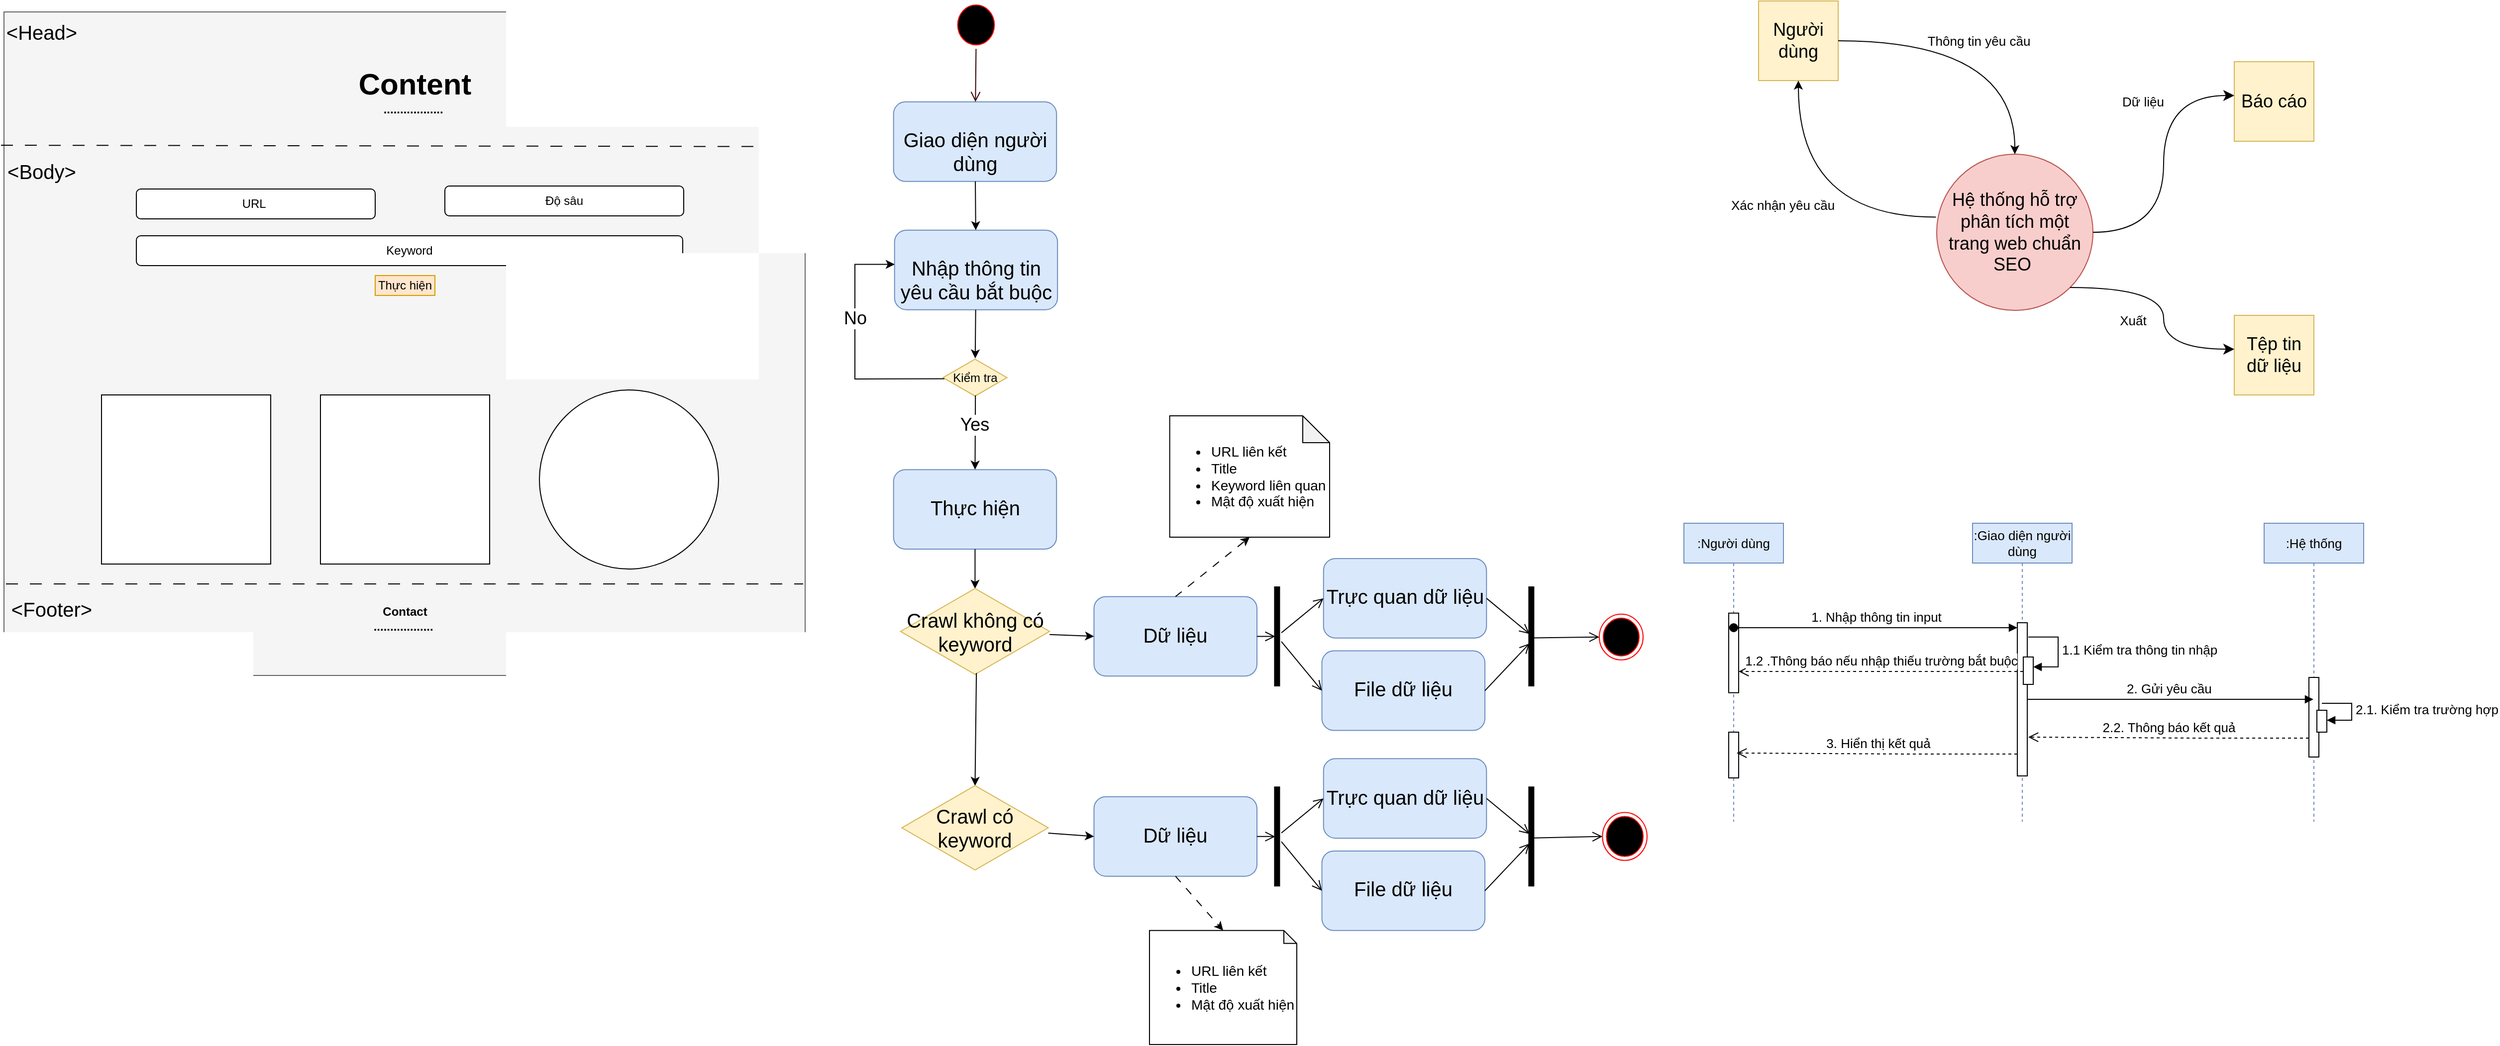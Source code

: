 <mxfile version="21.2.9" type="device">
  <diagram name="Page-1" id="2YBvvXClWsGukQMizWep">
    <mxGraphModel dx="1245" dy="646" grid="0" gridSize="10" guides="1" tooltips="1" connect="1" arrows="1" fold="1" page="1" pageScale="1" pageWidth="850" pageHeight="1100" math="0" shadow="0">
      <root>
        <mxCell id="0" />
        <mxCell id="1" parent="0" />
        <mxCell id="znd17hisrAREj-KL0GYu-1" value="" style="rounded=0;whiteSpace=wrap;html=1;labelBackgroundColor=none;fillColor=#f5f5f5;fontColor=#333333;strokeColor=#666666;" vertex="1" parent="1">
          <mxGeometry x="22" y="25" width="805" height="667" as="geometry" />
        </mxCell>
        <mxCell id="znd17hisrAREj-KL0GYu-3" value="" style="endArrow=none;html=1;rounded=0;fontSize=11;spacing=0;entryX=1.002;entryY=0.203;entryDx=0;entryDy=0;entryPerimeter=0;dashed=1;dashPattern=12 12;labelBackgroundColor=none;fontColor=default;" edge="1" parent="1" target="znd17hisrAREj-KL0GYu-1">
          <mxGeometry width="50" height="50" relative="1" as="geometry">
            <mxPoint x="19" y="159" as="sourcePoint" />
            <mxPoint x="820" y="160" as="targetPoint" />
          </mxGeometry>
        </mxCell>
        <mxCell id="znd17hisrAREj-KL0GYu-4" value="URL&amp;nbsp;" style="rounded=1;whiteSpace=wrap;html=1;labelBackgroundColor=none;" vertex="1" parent="1">
          <mxGeometry x="155" y="203" width="240" height="30" as="geometry" />
        </mxCell>
        <mxCell id="znd17hisrAREj-KL0GYu-5" value="Độ sâu" style="rounded=1;whiteSpace=wrap;html=1;labelBackgroundColor=none;" vertex="1" parent="1">
          <mxGeometry x="465" y="200" width="240" height="30" as="geometry" />
        </mxCell>
        <mxCell id="znd17hisrAREj-KL0GYu-6" value="Keyword" style="rounded=1;whiteSpace=wrap;html=1;labelBackgroundColor=none;" vertex="1" parent="1">
          <mxGeometry x="155" y="250" width="549" height="30" as="geometry" />
        </mxCell>
        <mxCell id="znd17hisrAREj-KL0GYu-7" value="&amp;lt;Head&amp;gt;" style="text;html=1;strokeColor=none;fillColor=none;align=center;verticalAlign=middle;whiteSpace=wrap;rounded=0;fontSize=20;labelBackgroundColor=none;" vertex="1" parent="1">
          <mxGeometry x="30" y="30" width="60" height="30" as="geometry" />
        </mxCell>
        <mxCell id="znd17hisrAREj-KL0GYu-8" value="&amp;lt;Body&amp;gt;" style="text;html=1;strokeColor=none;fillColor=none;align=center;verticalAlign=middle;whiteSpace=wrap;rounded=0;fontSize=20;labelBackgroundColor=none;" vertex="1" parent="1">
          <mxGeometry x="30" y="170" width="60" height="30" as="geometry" />
        </mxCell>
        <mxCell id="znd17hisrAREj-KL0GYu-9" value="" style="endArrow=none;html=1;rounded=0;fontSize=11;spacing=0;entryX=0.998;entryY=0.201;entryDx=0;entryDy=0;entryPerimeter=0;exitX=0.002;exitY=0.201;exitDx=0;exitDy=0;exitPerimeter=0;dashed=1;dashPattern=12 12;labelBackgroundColor=none;fontColor=default;" edge="1" parent="1">
          <mxGeometry width="50" height="50" relative="1" as="geometry">
            <mxPoint x="24" y="600" as="sourcePoint" />
            <mxPoint x="825" y="600" as="targetPoint" />
          </mxGeometry>
        </mxCell>
        <mxCell id="znd17hisrAREj-KL0GYu-10" value="&amp;lt;Footer&amp;gt;" style="text;html=1;strokeColor=none;fillColor=none;align=center;verticalAlign=middle;whiteSpace=wrap;rounded=0;fontSize=20;labelBackgroundColor=none;" vertex="1" parent="1">
          <mxGeometry x="40" y="610" width="60" height="30" as="geometry" />
        </mxCell>
        <mxCell id="znd17hisrAREj-KL0GYu-11" value="" style="whiteSpace=wrap;html=1;aspect=fixed;labelBackgroundColor=none;" vertex="1" parent="1">
          <mxGeometry x="120" y="410" width="170" height="170" as="geometry" />
        </mxCell>
        <mxCell id="znd17hisrAREj-KL0GYu-12" value="Thực hiện" style="rounded=0;whiteSpace=wrap;html=1;labelBackgroundColor=none;fillColor=#ffe6cc;strokeColor=#d79b00;" vertex="1" parent="1">
          <mxGeometry x="395" y="290" width="60" height="20" as="geometry" />
        </mxCell>
        <mxCell id="znd17hisrAREj-KL0GYu-13" value="" style="ellipse;whiteSpace=wrap;html=1;aspect=fixed;labelBackgroundColor=none;" vertex="1" parent="1">
          <mxGeometry x="560" y="405" width="180" height="180" as="geometry" />
        </mxCell>
        <mxCell id="znd17hisrAREj-KL0GYu-14" value="" style="whiteSpace=wrap;html=1;aspect=fixed;labelBackgroundColor=none;" vertex="1" parent="1">
          <mxGeometry x="340" y="410" width="170" height="170" as="geometry" />
        </mxCell>
        <mxCell id="znd17hisrAREj-KL0GYu-15" value="&lt;b&gt;Contact&lt;br&gt;..................&amp;nbsp;&lt;/b&gt;" style="text;html=1;strokeColor=none;fillColor=none;align=center;verticalAlign=middle;whiteSpace=wrap;rounded=0;labelBackgroundColor=none;" vertex="1" parent="1">
          <mxGeometry x="394.5" y="620" width="60" height="30" as="geometry" />
        </mxCell>
        <mxCell id="znd17hisrAREj-KL0GYu-16" value="&lt;b&gt;&lt;font style=&quot;font-size: 30px;&quot;&gt;Content&lt;/font&gt;&lt;br&gt;..................&amp;nbsp;&lt;/b&gt;" style="text;html=1;strokeColor=none;fillColor=none;align=center;verticalAlign=middle;whiteSpace=wrap;rounded=0;labelBackgroundColor=none;" vertex="1" parent="1">
          <mxGeometry x="405" y="90" width="60" height="30" as="geometry" />
        </mxCell>
        <mxCell id="znd17hisrAREj-KL0GYu-76" value="" style="group" vertex="1" connectable="0" parent="1">
          <mxGeometry x="877" y="14" width="796" height="1049" as="geometry" />
        </mxCell>
        <mxCell id="znd17hisrAREj-KL0GYu-21" value="&lt;p style=&quot;font-size: 20px;&quot;&gt;&lt;span style=&quot;background-color: initial; font-size: 20px;&quot;&gt;Giao diện người dùng&lt;/span&gt;&lt;/p&gt;" style="rounded=1;whiteSpace=wrap;html=1;verticalAlign=top;align=center;fontSize=20;fillColor=#dae8fc;strokeColor=#6c8ebf;" vertex="1" parent="znd17hisrAREj-KL0GYu-76">
          <mxGeometry x="38.839" y="101.435" width="163.765" height="79.945" as="geometry" />
        </mxCell>
        <mxCell id="znd17hisrAREj-KL0GYu-25" value="&lt;p style=&quot;font-size: 20px;&quot;&gt;&lt;span style=&quot;background-color: initial; font-size: 20px;&quot;&gt;Nhập thông tin yêu cầu bắt buộc&lt;/span&gt;&lt;/p&gt;" style="rounded=1;whiteSpace=wrap;html=1;verticalAlign=top;align=center;fontSize=20;fillColor=#dae8fc;strokeColor=#6c8ebf;" vertex="1" parent="znd17hisrAREj-KL0GYu-76">
          <mxGeometry x="39.84" y="230.378" width="163.765" height="79.945" as="geometry" />
        </mxCell>
        <mxCell id="znd17hisrAREj-KL0GYu-26" value="" style="rounded=0;orthogonalLoop=1;jettySize=auto;html=1;fillColor=#f8cecc;strokeColor=#000000;" edge="1" parent="znd17hisrAREj-KL0GYu-76" source="znd17hisrAREj-KL0GYu-21" target="znd17hisrAREj-KL0GYu-25">
          <mxGeometry relative="1" as="geometry" />
        </mxCell>
        <mxCell id="znd17hisrAREj-KL0GYu-27" value="&lt;p style=&quot;font-size: 20px;&quot;&gt;&lt;span style=&quot;background-color: initial; font-size: 20px;&quot;&gt;Thực hiện&lt;/span&gt;&lt;/p&gt;" style="rounded=1;whiteSpace=wrap;html=1;verticalAlign=top;align=center;fontSize=20;fillColor=#dae8fc;strokeColor=#6c8ebf;" vertex="1" parent="znd17hisrAREj-KL0GYu-76">
          <mxGeometry x="38.839" y="471.072" width="163.765" height="79.945" as="geometry" />
        </mxCell>
        <mxCell id="znd17hisrAREj-KL0GYu-31" value="" style="rounded=0;orthogonalLoop=1;jettySize=auto;html=1;exitX=0.5;exitY=1;exitDx=0;exitDy=0;entryX=0.5;entryY=0.022;entryDx=0;entryDy=0;entryPerimeter=0;" edge="1" parent="znd17hisrAREj-KL0GYu-76" source="znd17hisrAREj-KL0GYu-27" target="znd17hisrAREj-KL0GYu-38">
          <mxGeometry relative="1" as="geometry">
            <mxPoint x="115.716" y="640.417" as="sourcePoint" />
            <mxPoint x="121.913" y="592.992" as="targetPoint" />
          </mxGeometry>
        </mxCell>
        <mxCell id="znd17hisrAREj-KL0GYu-32" value="" style="ellipse;html=1;shape=startState;fillColor=#000000;strokeColor=#ff0000;" vertex="1" parent="znd17hisrAREj-KL0GYu-76">
          <mxGeometry x="99.3" width="44.845" height="48.139" as="geometry" />
        </mxCell>
        <mxCell id="znd17hisrAREj-KL0GYu-33" value="" style="html=1;verticalAlign=bottom;endArrow=open;endSize=8;strokeColor=#330000;rounded=0;exitX=0.5;exitY=1;exitDx=0;exitDy=0;" edge="1" source="znd17hisrAREj-KL0GYu-32" parent="znd17hisrAREj-KL0GYu-76" target="znd17hisrAREj-KL0GYu-21">
          <mxGeometry relative="1" as="geometry">
            <mxPoint x="345.948" y="324.077" as="targetPoint" />
            <mxPoint x="158.559" as="sourcePoint" />
          </mxGeometry>
        </mxCell>
        <mxCell id="znd17hisrAREj-KL0GYu-34" value="Kiểm tra" style="html=1;whiteSpace=wrap;aspect=fixed;shape=isoRectangle;fillColor=#fff2cc;strokeColor=#d6b656;" vertex="1" parent="znd17hisrAREj-KL0GYu-76">
          <mxGeometry x="88.613" y="359.321" width="64.213" height="38.527" as="geometry" />
        </mxCell>
        <mxCell id="znd17hisrAREj-KL0GYu-36" value="Yes" style="rounded=0;orthogonalLoop=1;jettySize=auto;html=1;entryX=0.5;entryY=0;entryDx=0;entryDy=0;fontSize=18;exitX=0.506;exitY=0.965;exitDx=0;exitDy=0;exitPerimeter=0;" edge="1" parent="znd17hisrAREj-KL0GYu-76" source="znd17hisrAREj-KL0GYu-34" target="znd17hisrAREj-KL0GYu-27">
          <mxGeometry x="-0.208" y="-1" relative="1" as="geometry">
            <mxPoint x="121.722" y="404.881" as="sourcePoint" />
            <mxPoint x="129.73" y="367.917" as="targetPoint" />
            <mxPoint as="offset" />
          </mxGeometry>
        </mxCell>
        <mxCell id="znd17hisrAREj-KL0GYu-35" value="" style="rounded=0;orthogonalLoop=1;jettySize=auto;html=1;" edge="1" parent="znd17hisrAREj-KL0GYu-76" source="znd17hisrAREj-KL0GYu-25" target="znd17hisrAREj-KL0GYu-34">
          <mxGeometry relative="1" as="geometry" />
        </mxCell>
        <mxCell id="znd17hisrAREj-KL0GYu-37" value="No" style="rounded=0;orthogonalLoop=1;jettySize=auto;html=1;entryX=0.001;entryY=0.43;entryDx=0;entryDy=0;entryPerimeter=0;exitX=0.021;exitY=0.53;exitDx=0;exitDy=0;exitPerimeter=0;fontSize=18;" edge="1" parent="znd17hisrAREj-KL0GYu-76" source="znd17hisrAREj-KL0GYu-34" target="znd17hisrAREj-KL0GYu-25">
          <mxGeometry x="0.228" relative="1" as="geometry">
            <mxPoint x="129.73" y="318.919" as="sourcePoint" />
            <mxPoint x="129.73" y="404.021" as="targetPoint" />
            <Array as="points">
              <mxPoint y="380" />
              <mxPoint y="264.763" />
            </Array>
            <mxPoint as="offset" />
          </mxGeometry>
        </mxCell>
        <mxCell id="znd17hisrAREj-KL0GYu-38" value="&lt;font style=&quot;font-size: 20px;&quot;&gt;Crawl không có keyword&lt;/font&gt;" style="html=1;whiteSpace=wrap;aspect=fixed;shape=isoRectangle;fontSize=20;fillColor=#fff2cc;strokeColor=#d6b656;" vertex="1" parent="znd17hisrAREj-KL0GYu-76">
          <mxGeometry x="45.85" y="588.83" width="149.74" height="89.84" as="geometry" />
        </mxCell>
        <mxCell id="znd17hisrAREj-KL0GYu-41" value="&lt;p style=&quot;font-size: 20px;&quot;&gt;&lt;span style=&quot;background-color: initial; font-size: 20px;&quot;&gt;Dữ liệu&lt;/span&gt;&lt;/p&gt;" style="rounded=1;whiteSpace=wrap;html=1;verticalAlign=top;align=center;fontSize=20;fillColor=#dae8fc;strokeColor=#6c8ebf;" vertex="1" parent="znd17hisrAREj-KL0GYu-76">
          <mxGeometry x="240.241" y="598.725" width="163.765" height="79.945" as="geometry" />
        </mxCell>
        <mxCell id="znd17hisrAREj-KL0GYu-40" value="" style="rounded=0;orthogonalLoop=1;jettySize=auto;html=1;entryX=0;entryY=0.5;entryDx=0;entryDy=0;" edge="1" parent="znd17hisrAREj-KL0GYu-76" source="znd17hisrAREj-KL0GYu-38" target="znd17hisrAREj-KL0GYu-41">
          <mxGeometry relative="1" as="geometry">
            <mxPoint x="305.911" y="638.698" as="targetPoint" />
          </mxGeometry>
        </mxCell>
        <mxCell id="znd17hisrAREj-KL0GYu-42" value="&lt;p style=&quot;font-size: 20px;&quot;&gt;&lt;span style=&quot;background-color: initial; font-size: 20px;&quot;&gt;File dữ liệu&lt;/span&gt;&lt;/p&gt;" style="rounded=1;whiteSpace=wrap;html=1;verticalAlign=top;align=center;fontSize=20;fillColor=#dae8fc;strokeColor=#6c8ebf;" vertex="1" parent="znd17hisrAREj-KL0GYu-76">
          <mxGeometry x="469.272" y="653.311" width="163.765" height="79.945" as="geometry" />
        </mxCell>
        <mxCell id="znd17hisrAREj-KL0GYu-44" value="" style="shape=line;html=1;strokeWidth=6;strokeColor=#000000;rotation=-90;" vertex="1" parent="znd17hisrAREj-KL0GYu-76">
          <mxGeometry x="373.976" y="634.4" width="100.501" height="8.596" as="geometry" />
        </mxCell>
        <mxCell id="znd17hisrAREj-KL0GYu-45" value="" style="html=1;verticalAlign=bottom;endArrow=open;endSize=8;strokeColor=#000000;rounded=0;entryX=0;entryY=0.5;entryDx=0;entryDy=0;" edge="1" source="znd17hisrAREj-KL0GYu-44" parent="znd17hisrAREj-KL0GYu-76" target="znd17hisrAREj-KL0GYu-42">
          <mxGeometry relative="1" as="geometry">
            <mxPoint x="349.952" y="515.772" as="targetPoint" />
          </mxGeometry>
        </mxCell>
        <mxCell id="znd17hisrAREj-KL0GYu-48" value="" style="html=1;verticalAlign=bottom;endArrow=open;endSize=8;strokeColor=#000000;rounded=0;entryX=0.499;entryY=0.285;entryDx=0;entryDy=0;entryPerimeter=0;exitX=1;exitY=0.5;exitDx=0;exitDy=0;" edge="1" parent="znd17hisrAREj-KL0GYu-76" source="znd17hisrAREj-KL0GYu-41" target="znd17hisrAREj-KL0GYu-44">
          <mxGeometry relative="1" as="geometry">
            <mxPoint x="486.889" y="685.117" as="targetPoint" />
            <mxPoint x="436.439" y="649.873" as="sourcePoint" />
          </mxGeometry>
        </mxCell>
        <mxCell id="znd17hisrAREj-KL0GYu-50" value="&lt;p style=&quot;font-size: 20px;&quot;&gt;&lt;span style=&quot;background-color: initial; font-size: 20px;&quot;&gt;Trực quan dữ liệu&lt;/span&gt;&lt;/p&gt;" style="rounded=1;whiteSpace=wrap;html=1;verticalAlign=top;align=center;fontSize=20;fillColor=#dae8fc;strokeColor=#6c8ebf;" vertex="1" parent="znd17hisrAREj-KL0GYu-76">
          <mxGeometry x="470.873" y="560.472" width="163.765" height="79.945" as="geometry" />
        </mxCell>
        <mxCell id="znd17hisrAREj-KL0GYu-51" value="" style="html=1;verticalAlign=bottom;endArrow=open;endSize=8;strokeColor=#000000;rounded=0;entryX=0;entryY=0.5;entryDx=0;entryDy=0;" edge="1" parent="znd17hisrAREj-KL0GYu-76" source="znd17hisrAREj-KL0GYu-44" target="znd17hisrAREj-KL0GYu-50">
          <mxGeometry relative="1" as="geometry">
            <mxPoint x="477.28" y="702.31" as="targetPoint" />
            <mxPoint x="436.439" y="652.452" as="sourcePoint" />
          </mxGeometry>
        </mxCell>
        <mxCell id="znd17hisrAREj-KL0GYu-52" value="" style="shape=line;html=1;strokeWidth=6;strokeColor=#000000;rotation=-90;fillColor=#fff2cc;" vertex="1" parent="znd17hisrAREj-KL0GYu-76">
          <mxGeometry x="629.433" y="634.4" width="100.501" height="8.596" as="geometry" />
        </mxCell>
        <mxCell id="znd17hisrAREj-KL0GYu-53" value="" style="html=1;verticalAlign=bottom;endArrow=open;endSize=8;strokeColor=#000000;rounded=0;entryX=0.525;entryY=0.289;entryDx=0;entryDy=0;entryPerimeter=0;exitX=1;exitY=0.5;exitDx=0;exitDy=0;fillColor=#fff2cc;" edge="1" parent="znd17hisrAREj-KL0GYu-76" source="znd17hisrAREj-KL0GYu-50" target="znd17hisrAREj-KL0GYu-52">
          <mxGeometry relative="1" as="geometry">
            <mxPoint x="478.881" y="609.471" as="targetPoint" />
            <mxPoint x="436.439" y="643.855" as="sourcePoint" />
          </mxGeometry>
        </mxCell>
        <mxCell id="znd17hisrAREj-KL0GYu-54" value="" style="html=1;verticalAlign=bottom;endArrow=open;endSize=8;strokeColor=#000000;rounded=0;entryX=0.429;entryY=0.289;entryDx=0;entryDy=0;entryPerimeter=0;exitX=1;exitY=0.5;exitDx=0;exitDy=0;fillColor=#fff2cc;" edge="1" parent="znd17hisrAREj-KL0GYu-76" source="znd17hisrAREj-KL0GYu-42" target="znd17hisrAREj-KL0GYu-52">
          <mxGeometry relative="1" as="geometry">
            <mxPoint x="486.889" y="618.067" as="targetPoint" />
            <mxPoint x="444.447" y="652.452" as="sourcePoint" />
          </mxGeometry>
        </mxCell>
        <mxCell id="znd17hisrAREj-KL0GYu-55" value="" style="ellipse;html=1;shape=endState;fillColor=#000000;strokeColor=#ff0000;" vertex="1" parent="znd17hisrAREj-KL0GYu-76">
          <mxGeometry x="747.952" y="616.348" width="44.044" height="45.99" as="geometry" />
        </mxCell>
        <mxCell id="znd17hisrAREj-KL0GYu-56" value="" style="html=1;verticalAlign=bottom;endArrow=open;endSize=8;strokeColor=#000000;rounded=0;entryX=0;entryY=0.5;entryDx=0;entryDy=0;exitX=0.502;exitY=0.773;exitDx=0;exitDy=0;exitPerimeter=0;fillColor=#fff2cc;" edge="1" parent="znd17hisrAREj-KL0GYu-76" target="znd17hisrAREj-KL0GYu-55">
          <mxGeometry relative="1" as="geometry">
            <mxPoint x="686.29" y="646.434" as="targetPoint" />
            <mxPoint x="681.869" y="640.201" as="sourcePoint" />
          </mxGeometry>
        </mxCell>
        <mxCell id="znd17hisrAREj-KL0GYu-57" value="" style="rounded=0;orthogonalLoop=1;jettySize=auto;html=1;entryX=0.5;entryY=0.022;entryDx=0;entryDy=0;entryPerimeter=0;exitX=0.509;exitY=0.966;exitDx=0;exitDy=0;exitPerimeter=0;" edge="1" parent="znd17hisrAREj-KL0GYu-76" target="znd17hisrAREj-KL0GYu-59" source="znd17hisrAREj-KL0GYu-38">
          <mxGeometry relative="1" as="geometry">
            <mxPoint x="121.722" y="691.135" as="sourcePoint" />
            <mxPoint x="121.913" y="794.143" as="targetPoint" />
          </mxGeometry>
        </mxCell>
        <mxCell id="znd17hisrAREj-KL0GYu-59" value="&lt;font style=&quot;font-size: 20px;&quot;&gt;Crawl có keyword&lt;/font&gt;" style="html=1;whiteSpace=wrap;aspect=fixed;shape=isoRectangle;fontSize=20;fillColor=#fff2cc;strokeColor=#d6b656;" vertex="1" parent="znd17hisrAREj-KL0GYu-76">
          <mxGeometry x="47.17" y="787.003" width="147.109" height="88.261" as="geometry" />
        </mxCell>
        <mxCell id="znd17hisrAREj-KL0GYu-60" value="&lt;p style=&quot;font-size: 20px;&quot;&gt;&lt;span style=&quot;background-color: initial; font-size: 20px;&quot;&gt;Dữ liệu&lt;/span&gt;&lt;/p&gt;" style="rounded=1;whiteSpace=wrap;html=1;verticalAlign=top;align=center;fontSize=20;fillColor=#dae8fc;strokeColor=#6c8ebf;" vertex="1" parent="znd17hisrAREj-KL0GYu-76">
          <mxGeometry x="240.241" y="799.877" width="163.765" height="79.945" as="geometry" />
        </mxCell>
        <mxCell id="znd17hisrAREj-KL0GYu-58" value="" style="rounded=0;orthogonalLoop=1;jettySize=auto;html=1;entryX=0;entryY=0.5;entryDx=0;entryDy=0;" edge="1" parent="znd17hisrAREj-KL0GYu-76" source="znd17hisrAREj-KL0GYu-59" target="znd17hisrAREj-KL0GYu-60">
          <mxGeometry relative="1" as="geometry">
            <mxPoint x="305.911" y="839.849" as="targetPoint" />
          </mxGeometry>
        </mxCell>
        <mxCell id="znd17hisrAREj-KL0GYu-61" value="&lt;p style=&quot;font-size: 20px;&quot;&gt;&lt;span style=&quot;background-color: initial; font-size: 20px;&quot;&gt;File dữ liệu&lt;/span&gt;&lt;/p&gt;" style="rounded=1;whiteSpace=wrap;html=1;verticalAlign=top;align=center;fontSize=20;fillColor=#dae8fc;strokeColor=#6c8ebf;" vertex="1" parent="znd17hisrAREj-KL0GYu-76">
          <mxGeometry x="469.272" y="854.462" width="163.765" height="79.945" as="geometry" />
        </mxCell>
        <mxCell id="znd17hisrAREj-KL0GYu-62" value="" style="shape=line;html=1;strokeWidth=6;strokeColor=#000000;rotation=-90;" vertex="1" parent="znd17hisrAREj-KL0GYu-76">
          <mxGeometry x="373.976" y="835.551" width="100.501" height="8.596" as="geometry" />
        </mxCell>
        <mxCell id="znd17hisrAREj-KL0GYu-63" value="" style="html=1;verticalAlign=bottom;endArrow=open;endSize=8;strokeColor=#000000;rounded=0;entryX=0;entryY=0.5;entryDx=0;entryDy=0;" edge="1" parent="znd17hisrAREj-KL0GYu-76" source="znd17hisrAREj-KL0GYu-62" target="znd17hisrAREj-KL0GYu-61">
          <mxGeometry relative="1" as="geometry">
            <mxPoint x="349.952" y="716.923" as="targetPoint" />
          </mxGeometry>
        </mxCell>
        <mxCell id="znd17hisrAREj-KL0GYu-64" value="" style="html=1;verticalAlign=bottom;endArrow=open;endSize=8;strokeColor=#000000;rounded=0;entryX=0.499;entryY=0.285;entryDx=0;entryDy=0;entryPerimeter=0;exitX=1;exitY=0.5;exitDx=0;exitDy=0;" edge="1" parent="znd17hisrAREj-KL0GYu-76" source="znd17hisrAREj-KL0GYu-60" target="znd17hisrAREj-KL0GYu-62">
          <mxGeometry relative="1" as="geometry">
            <mxPoint x="486.889" y="886.268" as="targetPoint" />
            <mxPoint x="436.439" y="851.024" as="sourcePoint" />
          </mxGeometry>
        </mxCell>
        <mxCell id="znd17hisrAREj-KL0GYu-65" value="&lt;p style=&quot;font-size: 20px;&quot;&gt;&lt;span style=&quot;background-color: initial; font-size: 20px;&quot;&gt;Trực quan dữ liệu&lt;/span&gt;&lt;/p&gt;" style="rounded=1;whiteSpace=wrap;html=1;verticalAlign=top;align=center;fontSize=20;fillColor=#dae8fc;strokeColor=#6c8ebf;" vertex="1" parent="znd17hisrAREj-KL0GYu-76">
          <mxGeometry x="470.873" y="761.623" width="163.765" height="79.945" as="geometry" />
        </mxCell>
        <mxCell id="znd17hisrAREj-KL0GYu-66" value="" style="html=1;verticalAlign=bottom;endArrow=open;endSize=8;strokeColor=#000000;rounded=0;entryX=0;entryY=0.5;entryDx=0;entryDy=0;" edge="1" parent="znd17hisrAREj-KL0GYu-76" source="znd17hisrAREj-KL0GYu-62" target="znd17hisrAREj-KL0GYu-65">
          <mxGeometry relative="1" as="geometry">
            <mxPoint x="477.28" y="903.461" as="targetPoint" />
            <mxPoint x="436.439" y="853.603" as="sourcePoint" />
          </mxGeometry>
        </mxCell>
        <mxCell id="znd17hisrAREj-KL0GYu-67" value="" style="shape=line;html=1;strokeWidth=6;strokeColor=#000000;rotation=-90;fillColor=#fff2cc;" vertex="1" parent="znd17hisrAREj-KL0GYu-76">
          <mxGeometry x="629.433" y="835.551" width="100.501" height="8.596" as="geometry" />
        </mxCell>
        <mxCell id="znd17hisrAREj-KL0GYu-68" value="" style="html=1;verticalAlign=bottom;endArrow=open;endSize=8;strokeColor=#000000;rounded=0;entryX=0.525;entryY=0.289;entryDx=0;entryDy=0;entryPerimeter=0;exitX=1;exitY=0.5;exitDx=0;exitDy=0;fillColor=#fff2cc;" edge="1" parent="znd17hisrAREj-KL0GYu-76" source="znd17hisrAREj-KL0GYu-65" target="znd17hisrAREj-KL0GYu-67">
          <mxGeometry relative="1" as="geometry">
            <mxPoint x="478.881" y="810.622" as="targetPoint" />
            <mxPoint x="436.439" y="845.007" as="sourcePoint" />
          </mxGeometry>
        </mxCell>
        <mxCell id="znd17hisrAREj-KL0GYu-69" value="" style="html=1;verticalAlign=bottom;endArrow=open;endSize=8;strokeColor=#000000;rounded=0;entryX=0.429;entryY=0.289;entryDx=0;entryDy=0;entryPerimeter=0;exitX=1;exitY=0.5;exitDx=0;exitDy=0;fillColor=#fff2cc;" edge="1" parent="znd17hisrAREj-KL0GYu-76" source="znd17hisrAREj-KL0GYu-61" target="znd17hisrAREj-KL0GYu-67">
          <mxGeometry relative="1" as="geometry">
            <mxPoint x="486.889" y="819.218" as="targetPoint" />
            <mxPoint x="444.447" y="853.603" as="sourcePoint" />
          </mxGeometry>
        </mxCell>
        <mxCell id="znd17hisrAREj-KL0GYu-70" value="" style="ellipse;html=1;shape=endState;fillColor=#000000;strokeColor=#ff0000;" vertex="1" parent="znd17hisrAREj-KL0GYu-76">
          <mxGeometry x="751.155" y="815.78" width="44.845" height="48.139" as="geometry" />
        </mxCell>
        <mxCell id="znd17hisrAREj-KL0GYu-71" value="" style="html=1;verticalAlign=bottom;endArrow=open;endSize=8;strokeColor=#000000;rounded=0;entryX=0;entryY=0.5;entryDx=0;entryDy=0;exitX=0.502;exitY=0.773;exitDx=0;exitDy=0;exitPerimeter=0;fillColor=#fff2cc;" edge="1" parent="znd17hisrAREj-KL0GYu-76" target="znd17hisrAREj-KL0GYu-70">
          <mxGeometry relative="1" as="geometry">
            <mxPoint x="686.29" y="847.585" as="targetPoint" />
            <mxPoint x="681.869" y="841.352" as="sourcePoint" />
          </mxGeometry>
        </mxCell>
        <mxCell id="znd17hisrAREj-KL0GYu-72" value="&lt;ul style=&quot;font-size: 14px;&quot;&gt;&lt;li style=&quot;font-size: 14px;&quot;&gt;URL liên kết&lt;/li&gt;&lt;li style=&quot;font-size: 14px;&quot;&gt;Title&lt;/li&gt;&lt;li style=&quot;font-size: 14px;&quot;&gt;Keyword liên quan&lt;/li&gt;&lt;li style=&quot;font-size: 14px;&quot;&gt;Mật độ xuất hiện&lt;/li&gt;&lt;/ul&gt;" style="shape=note;whiteSpace=wrap;html=1;backgroundOutline=1;darkOpacity=0.05;align=left;size=27;fontSize=14;" vertex="1" parent="znd17hisrAREj-KL0GYu-76">
          <mxGeometry x="316.32" y="417" width="160.68" height="121.98" as="geometry" />
        </mxCell>
        <mxCell id="znd17hisrAREj-KL0GYu-73" value="" style="endArrow=classic;html=1;rounded=0;exitX=0.5;exitY=0;exitDx=0;exitDy=0;dashed=1;dashPattern=8 8;endFill=1;entryX=0.5;entryY=1;entryDx=0;entryDy=0;entryPerimeter=0;" edge="1" parent="znd17hisrAREj-KL0GYu-76" source="znd17hisrAREj-KL0GYu-41" target="znd17hisrAREj-KL0GYu-72">
          <mxGeometry width="50" height="50" relative="1" as="geometry">
            <mxPoint x="558.962" y="636.119" as="sourcePoint" />
            <mxPoint x="299.501" y="567.349" as="targetPoint" />
          </mxGeometry>
        </mxCell>
        <mxCell id="znd17hisrAREj-KL0GYu-74" value="&lt;ul&gt;&lt;li&gt;&lt;span style=&quot;background-color: initial;&quot;&gt;URL liên kết&lt;/span&gt;&lt;/li&gt;&lt;li&gt;&lt;span style=&quot;background-color: initial;&quot;&gt;Title&lt;/span&gt;&lt;/li&gt;&lt;li&gt;&lt;span style=&quot;background-color: initial;&quot;&gt;Mật độ xuất hiện&lt;/span&gt;&lt;/li&gt;&lt;/ul&gt;" style="shape=note;whiteSpace=wrap;html=1;backgroundOutline=1;darkOpacity=0.05;align=left;size=13;fontSize=14;" vertex="1" parent="znd17hisrAREj-KL0GYu-76">
          <mxGeometry x="296" y="934.41" width="148" height="114.59" as="geometry" />
        </mxCell>
        <mxCell id="znd17hisrAREj-KL0GYu-75" value="" style="endArrow=classic;html=1;rounded=0;entryX=0.5;entryY=0;entryDx=0;entryDy=0;exitX=0.5;exitY=1;exitDx=0;exitDy=0;dashed=1;dashPattern=8 8;entryPerimeter=0;" edge="1" parent="znd17hisrAREj-KL0GYu-76" source="znd17hisrAREj-KL0GYu-60" target="znd17hisrAREj-KL0GYu-74">
          <mxGeometry width="50" height="50" relative="1" as="geometry">
            <mxPoint x="557.36" y="1163.066" as="sourcePoint" />
            <mxPoint x="320.322" y="1126.102" as="targetPoint" />
          </mxGeometry>
        </mxCell>
        <mxCell id="znd17hisrAREj-KL0GYu-78" value="Hệ thống hỗ trợ phân tích một trang web chuẩn SEO&amp;nbsp;" style="ellipse;whiteSpace=wrap;html=1;aspect=fixed;shadow=0;fontSize=18;fillColor=#f8cecc;strokeColor=#b85450;" vertex="1" parent="1">
          <mxGeometry x="1964" y="168" width="157" height="157" as="geometry" />
        </mxCell>
        <mxCell id="znd17hisrAREj-KL0GYu-81" value="Người dùng" style="whiteSpace=wrap;html=1;aspect=fixed;fontSize=18;fillColor=#fff2cc;strokeColor=#d6b656;" vertex="1" parent="1">
          <mxGeometry x="1785" y="14" width="80" height="80" as="geometry" />
        </mxCell>
        <mxCell id="znd17hisrAREj-KL0GYu-82" value="" style="endArrow=classic;html=1;rounded=0;entryX=0.5;entryY=1;entryDx=0;entryDy=0;exitX=-0.005;exitY=0.403;exitDx=0;exitDy=0;exitPerimeter=0;edgeStyle=orthogonalEdgeStyle;curved=1;" edge="1" parent="1" source="znd17hisrAREj-KL0GYu-78" target="znd17hisrAREj-KL0GYu-81">
          <mxGeometry width="50" height="50" relative="1" as="geometry">
            <mxPoint x="2014" y="261" as="sourcePoint" />
            <mxPoint x="2064" y="211" as="targetPoint" />
          </mxGeometry>
        </mxCell>
        <mxCell id="znd17hisrAREj-KL0GYu-84" value="Xác nhận yêu cầu" style="text;html=1;align=center;verticalAlign=middle;resizable=0;points=[];autosize=1;strokeColor=none;fillColor=none;fontSize=13;" vertex="1" parent="1">
          <mxGeometry x="1748" y="205" width="122" height="28" as="geometry" />
        </mxCell>
        <mxCell id="znd17hisrAREj-KL0GYu-86" value="" style="endArrow=none;html=1;rounded=0;entryX=1;entryY=0.5;entryDx=0;entryDy=0;exitX=0.5;exitY=0;exitDx=0;exitDy=0;edgeStyle=orthogonalEdgeStyle;curved=1;startArrow=classic;startFill=1;endFill=0;" edge="1" parent="1" source="znd17hisrAREj-KL0GYu-78" target="znd17hisrAREj-KL0GYu-81">
          <mxGeometry width="50" height="50" relative="1" as="geometry">
            <mxPoint x="2061" y="147" as="sourcePoint" />
            <mxPoint x="1923" y="10" as="targetPoint" />
          </mxGeometry>
        </mxCell>
        <mxCell id="znd17hisrAREj-KL0GYu-87" value="Thông tin yêu cầu" style="text;html=1;align=center;verticalAlign=middle;resizable=0;points=[];autosize=1;strokeColor=none;fillColor=none;fontSize=13;" vertex="1" parent="1">
          <mxGeometry x="1945" y="40" width="121" height="28" as="geometry" />
        </mxCell>
        <mxCell id="znd17hisrAREj-KL0GYu-88" value="Báo cáo" style="whiteSpace=wrap;html=1;aspect=fixed;fontSize=18;fillColor=#fff2cc;strokeColor=#d6b656;" vertex="1" parent="1">
          <mxGeometry x="2263" y="75" width="80" height="80" as="geometry" />
        </mxCell>
        <mxCell id="znd17hisrAREj-KL0GYu-89" value="" style="edgeStyle=orthogonalEdgeStyle;elbow=vertical;endArrow=classic;html=1;curved=1;rounded=0;endSize=8;startSize=8;entryX=0;entryY=0.425;entryDx=0;entryDy=0;entryPerimeter=0;exitX=1;exitY=0.5;exitDx=0;exitDy=0;" edge="1" parent="1" source="znd17hisrAREj-KL0GYu-78" target="znd17hisrAREj-KL0GYu-88">
          <mxGeometry width="50" height="50" relative="1" as="geometry">
            <mxPoint x="1989" y="211" as="sourcePoint" />
            <mxPoint x="2039" y="161" as="targetPoint" />
          </mxGeometry>
        </mxCell>
        <mxCell id="znd17hisrAREj-KL0GYu-90" value="Dữ liệu" style="text;html=1;align=center;verticalAlign=middle;resizable=0;points=[];autosize=1;strokeColor=none;fillColor=none;fontSize=13;" vertex="1" parent="1">
          <mxGeometry x="2141" y="101" width="60" height="28" as="geometry" />
        </mxCell>
        <mxCell id="znd17hisrAREj-KL0GYu-91" value=":Người dùng" style="shape=umlLifeline;perimeter=lifelinePerimeter;whiteSpace=wrap;html=1;container=1;dropTarget=0;collapsible=0;recursiveResize=0;outlineConnect=0;portConstraint=eastwest;newEdgeStyle={&quot;edgeStyle&quot;:&quot;elbowEdgeStyle&quot;,&quot;elbow&quot;:&quot;vertical&quot;,&quot;curved&quot;:0,&quot;rounded&quot;:0};fillColor=#dae8fc;strokeColor=#6c8ebf;fontSize=13;" vertex="1" parent="1">
          <mxGeometry x="1710" y="539" width="100" height="300" as="geometry" />
        </mxCell>
        <mxCell id="znd17hisrAREj-KL0GYu-94" value="" style="html=1;points=[];perimeter=orthogonalPerimeter;outlineConnect=0;targetShapes=umlLifeline;portConstraint=eastwest;newEdgeStyle={&quot;edgeStyle&quot;:&quot;elbowEdgeStyle&quot;,&quot;elbow&quot;:&quot;vertical&quot;,&quot;curved&quot;:0,&quot;rounded&quot;:0};fontSize=13;" vertex="1" parent="znd17hisrAREj-KL0GYu-91">
          <mxGeometry x="45" y="90.35" width="10" height="80" as="geometry" />
        </mxCell>
        <mxCell id="znd17hisrAREj-KL0GYu-105" value="" style="html=1;points=[];perimeter=orthogonalPerimeter;outlineConnect=0;targetShapes=umlLifeline;portConstraint=eastwest;newEdgeStyle={&quot;edgeStyle&quot;:&quot;elbowEdgeStyle&quot;,&quot;elbow&quot;:&quot;vertical&quot;,&quot;curved&quot;:0,&quot;rounded&quot;:0};fontSize=13;" vertex="1" parent="znd17hisrAREj-KL0GYu-91">
          <mxGeometry x="45" y="210" width="10" height="46" as="geometry" />
        </mxCell>
        <mxCell id="znd17hisrAREj-KL0GYu-92" value=":Giao diện người dùng" style="shape=umlLifeline;perimeter=lifelinePerimeter;whiteSpace=wrap;html=1;container=1;dropTarget=0;collapsible=0;recursiveResize=0;outlineConnect=0;portConstraint=eastwest;newEdgeStyle={&quot;edgeStyle&quot;:&quot;elbowEdgeStyle&quot;,&quot;elbow&quot;:&quot;vertical&quot;,&quot;curved&quot;:0,&quot;rounded&quot;:0};fillColor=#dae8fc;strokeColor=#6c8ebf;fontSize=13;" vertex="1" parent="1">
          <mxGeometry x="2000" y="539" width="100" height="300" as="geometry" />
        </mxCell>
        <mxCell id="znd17hisrAREj-KL0GYu-95" value="" style="html=1;points=[];perimeter=orthogonalPerimeter;outlineConnect=0;targetShapes=umlLifeline;portConstraint=eastwest;newEdgeStyle={&quot;edgeStyle&quot;:&quot;elbowEdgeStyle&quot;,&quot;elbow&quot;:&quot;vertical&quot;,&quot;curved&quot;:0,&quot;rounded&quot;:0};fontSize=13;" vertex="1" parent="znd17hisrAREj-KL0GYu-92">
          <mxGeometry x="45" y="100" width="10" height="154" as="geometry" />
        </mxCell>
        <mxCell id="znd17hisrAREj-KL0GYu-97" value="" style="html=1;points=[];perimeter=orthogonalPerimeter;outlineConnect=0;targetShapes=umlLifeline;portConstraint=eastwest;newEdgeStyle={&quot;edgeStyle&quot;:&quot;elbowEdgeStyle&quot;,&quot;elbow&quot;:&quot;vertical&quot;,&quot;curved&quot;:0,&quot;rounded&quot;:0};fontSize=13;" vertex="1" parent="znd17hisrAREj-KL0GYu-92">
          <mxGeometry x="51" y="134.42" width="10" height="27.58" as="geometry" />
        </mxCell>
        <mxCell id="znd17hisrAREj-KL0GYu-98" value="1.1 Kiểm tra thông tin nhập" style="html=1;align=left;spacingLeft=2;endArrow=block;rounded=0;edgeStyle=orthogonalEdgeStyle;curved=0;rounded=0;fontSize=13;" edge="1" target="znd17hisrAREj-KL0GYu-97" parent="znd17hisrAREj-KL0GYu-92">
          <mxGeometry relative="1" as="geometry">
            <mxPoint x="56" y="114.42" as="sourcePoint" />
            <Array as="points">
              <mxPoint x="86" y="144.42" />
            </Array>
          </mxGeometry>
        </mxCell>
        <mxCell id="znd17hisrAREj-KL0GYu-93" value=":Hệ thống" style="shape=umlLifeline;perimeter=lifelinePerimeter;whiteSpace=wrap;html=1;container=1;dropTarget=0;collapsible=0;recursiveResize=0;outlineConnect=0;portConstraint=eastwest;newEdgeStyle={&quot;edgeStyle&quot;:&quot;elbowEdgeStyle&quot;,&quot;elbow&quot;:&quot;vertical&quot;,&quot;curved&quot;:0,&quot;rounded&quot;:0};fillColor=#dae8fc;strokeColor=#6c8ebf;fontSize=13;" vertex="1" parent="1">
          <mxGeometry x="2293" y="539" width="100" height="300" as="geometry" />
        </mxCell>
        <mxCell id="znd17hisrAREj-KL0GYu-103" value="" style="html=1;points=[];perimeter=orthogonalPerimeter;outlineConnect=0;targetShapes=umlLifeline;portConstraint=eastwest;newEdgeStyle={&quot;edgeStyle&quot;:&quot;elbowEdgeStyle&quot;,&quot;elbow&quot;:&quot;vertical&quot;,&quot;curved&quot;:0,&quot;rounded&quot;:0};fontSize=13;" vertex="1" parent="znd17hisrAREj-KL0GYu-93">
          <mxGeometry x="45" y="155" width="10" height="80" as="geometry" />
        </mxCell>
        <mxCell id="znd17hisrAREj-KL0GYu-101" value="" style="html=1;points=[];perimeter=orthogonalPerimeter;outlineConnect=0;targetShapes=umlLifeline;portConstraint=eastwest;newEdgeStyle={&quot;edgeStyle&quot;:&quot;elbowEdgeStyle&quot;,&quot;elbow&quot;:&quot;vertical&quot;,&quot;curved&quot;:0,&quot;rounded&quot;:0};fontSize=13;" vertex="1" parent="znd17hisrAREj-KL0GYu-93">
          <mxGeometry x="53" y="188" width="10" height="22" as="geometry" />
        </mxCell>
        <mxCell id="znd17hisrAREj-KL0GYu-102" value="2.1. Kiểm tra trường hợp" style="html=1;align=left;spacingLeft=2;endArrow=block;rounded=0;edgeStyle=orthogonalEdgeStyle;curved=0;rounded=0;fontSize=13;" edge="1" target="znd17hisrAREj-KL0GYu-101" parent="znd17hisrAREj-KL0GYu-93">
          <mxGeometry x="0.003" relative="1" as="geometry">
            <mxPoint x="58" y="181" as="sourcePoint" />
            <Array as="points">
              <mxPoint x="58" y="181" />
              <mxPoint x="88" y="181" />
              <mxPoint x="88" y="198" />
            </Array>
            <mxPoint as="offset" />
          </mxGeometry>
        </mxCell>
        <mxCell id="znd17hisrAREj-KL0GYu-96" value="1. Nhập thông tin input" style="html=1;verticalAlign=bottom;startArrow=oval;endArrow=block;startSize=8;edgeStyle=elbowEdgeStyle;elbow=vertical;curved=0;rounded=0;fontSize=13;" edge="1" target="znd17hisrAREj-KL0GYu-95" parent="1" source="znd17hisrAREj-KL0GYu-91">
          <mxGeometry relative="1" as="geometry">
            <mxPoint x="1823" y="655" as="sourcePoint" />
            <Array as="points">
              <mxPoint x="1853" y="644" />
            </Array>
          </mxGeometry>
        </mxCell>
        <mxCell id="znd17hisrAREj-KL0GYu-99" value="1.2 .Thông báo nếu nhập thiếu trường bắt buộc" style="html=1;verticalAlign=bottom;endArrow=open;dashed=1;endSize=8;edgeStyle=elbowEdgeStyle;elbow=vertical;curved=0;rounded=0;fontSize=13;" edge="1" parent="1" source="znd17hisrAREj-KL0GYu-97">
          <mxGeometry relative="1" as="geometry">
            <mxPoint x="2015" y="688" as="sourcePoint" />
            <mxPoint x="1765" y="688" as="targetPoint" />
            <Array as="points">
              <mxPoint x="1986" y="688" />
            </Array>
          </mxGeometry>
        </mxCell>
        <mxCell id="znd17hisrAREj-KL0GYu-100" value="2. Gửi yêu cầu&amp;nbsp;" style="html=1;verticalAlign=bottom;endArrow=block;elbow=vertical;rounded=0;fontSize=13;" edge="1" parent="1" source="znd17hisrAREj-KL0GYu-95" target="znd17hisrAREj-KL0GYu-93">
          <mxGeometry width="80" relative="1" as="geometry">
            <mxPoint x="2043" y="687" as="sourcePoint" />
            <mxPoint x="2319" y="716" as="targetPoint" />
          </mxGeometry>
        </mxCell>
        <mxCell id="znd17hisrAREj-KL0GYu-104" value="2.2. Thông báo kết quả" style="html=1;verticalAlign=bottom;endArrow=open;dashed=1;endSize=8;elbow=vertical;rounded=0;fontSize=13;" edge="1" parent="1" source="znd17hisrAREj-KL0GYu-103">
          <mxGeometry relative="1" as="geometry">
            <mxPoint x="2269" y="783" as="sourcePoint" />
            <mxPoint x="2056" y="754" as="targetPoint" />
            <Array as="points">
              <mxPoint x="2228" y="755" />
            </Array>
          </mxGeometry>
        </mxCell>
        <mxCell id="znd17hisrAREj-KL0GYu-106" value="3. Hiển thị kết quả" style="html=1;verticalAlign=bottom;endArrow=open;dashed=1;endSize=8;elbow=vertical;rounded=0;fontSize=13;" edge="1" parent="1">
          <mxGeometry x="-0.002" relative="1" as="geometry">
            <mxPoint x="2045" y="771" as="sourcePoint" />
            <mxPoint x="1763" y="770" as="targetPoint" />
            <Array as="points">
              <mxPoint x="1935" y="771" />
            </Array>
            <mxPoint as="offset" />
          </mxGeometry>
        </mxCell>
        <mxCell id="znd17hisrAREj-KL0GYu-107" value="Tệp tin dữ liệu" style="whiteSpace=wrap;html=1;aspect=fixed;fontSize=18;fillColor=#fff2cc;strokeColor=#d6b656;" vertex="1" parent="1">
          <mxGeometry x="2263" y="330" width="80" height="80" as="geometry" />
        </mxCell>
        <mxCell id="znd17hisrAREj-KL0GYu-108" value="" style="edgeStyle=orthogonalEdgeStyle;elbow=vertical;endArrow=classic;html=1;curved=1;rounded=0;endSize=8;startSize=8;entryX=0;entryY=0.425;entryDx=0;entryDy=0;entryPerimeter=0;exitX=1;exitY=1;exitDx=0;exitDy=0;" edge="1" parent="1" target="znd17hisrAREj-KL0GYu-107" source="znd17hisrAREj-KL0GYu-78">
          <mxGeometry width="50" height="50" relative="1" as="geometry">
            <mxPoint x="2131" y="420" as="sourcePoint" />
            <mxPoint x="2049" y="334" as="targetPoint" />
          </mxGeometry>
        </mxCell>
        <mxCell id="znd17hisrAREj-KL0GYu-109" value="Xuất" style="text;html=1;align=center;verticalAlign=middle;resizable=0;points=[];autosize=1;strokeColor=none;fillColor=none;fontSize=13;" vertex="1" parent="1">
          <mxGeometry x="2138" y="321" width="45" height="28" as="geometry" />
        </mxCell>
      </root>
    </mxGraphModel>
  </diagram>
</mxfile>
